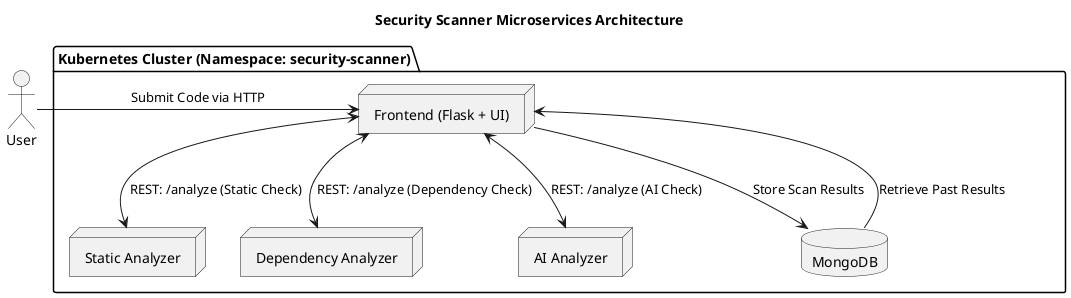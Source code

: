 @startuml
title "Security Scanner Microservices Architecture"

actor "User" as U

package "Kubernetes Cluster (Namespace: security-scanner)" {
  node "Frontend (Flask + UI)" as FE
  node "Static Analyzer" as SA
  node "Dependency Analyzer" as DA
  node "AI Analyzer" as AI
  database "MongoDB" as DB
}

U -> FE : Submit Code via HTTP

FE <--> SA : REST: /analyze (Static Check)
FE <--> DA : REST: /analyze (Dependency Check)
FE <--> AI : REST: /analyze (AI Check)
FE --> DB : Store Scan Results

DB --> FE : Retrieve Past Results

@enduml
